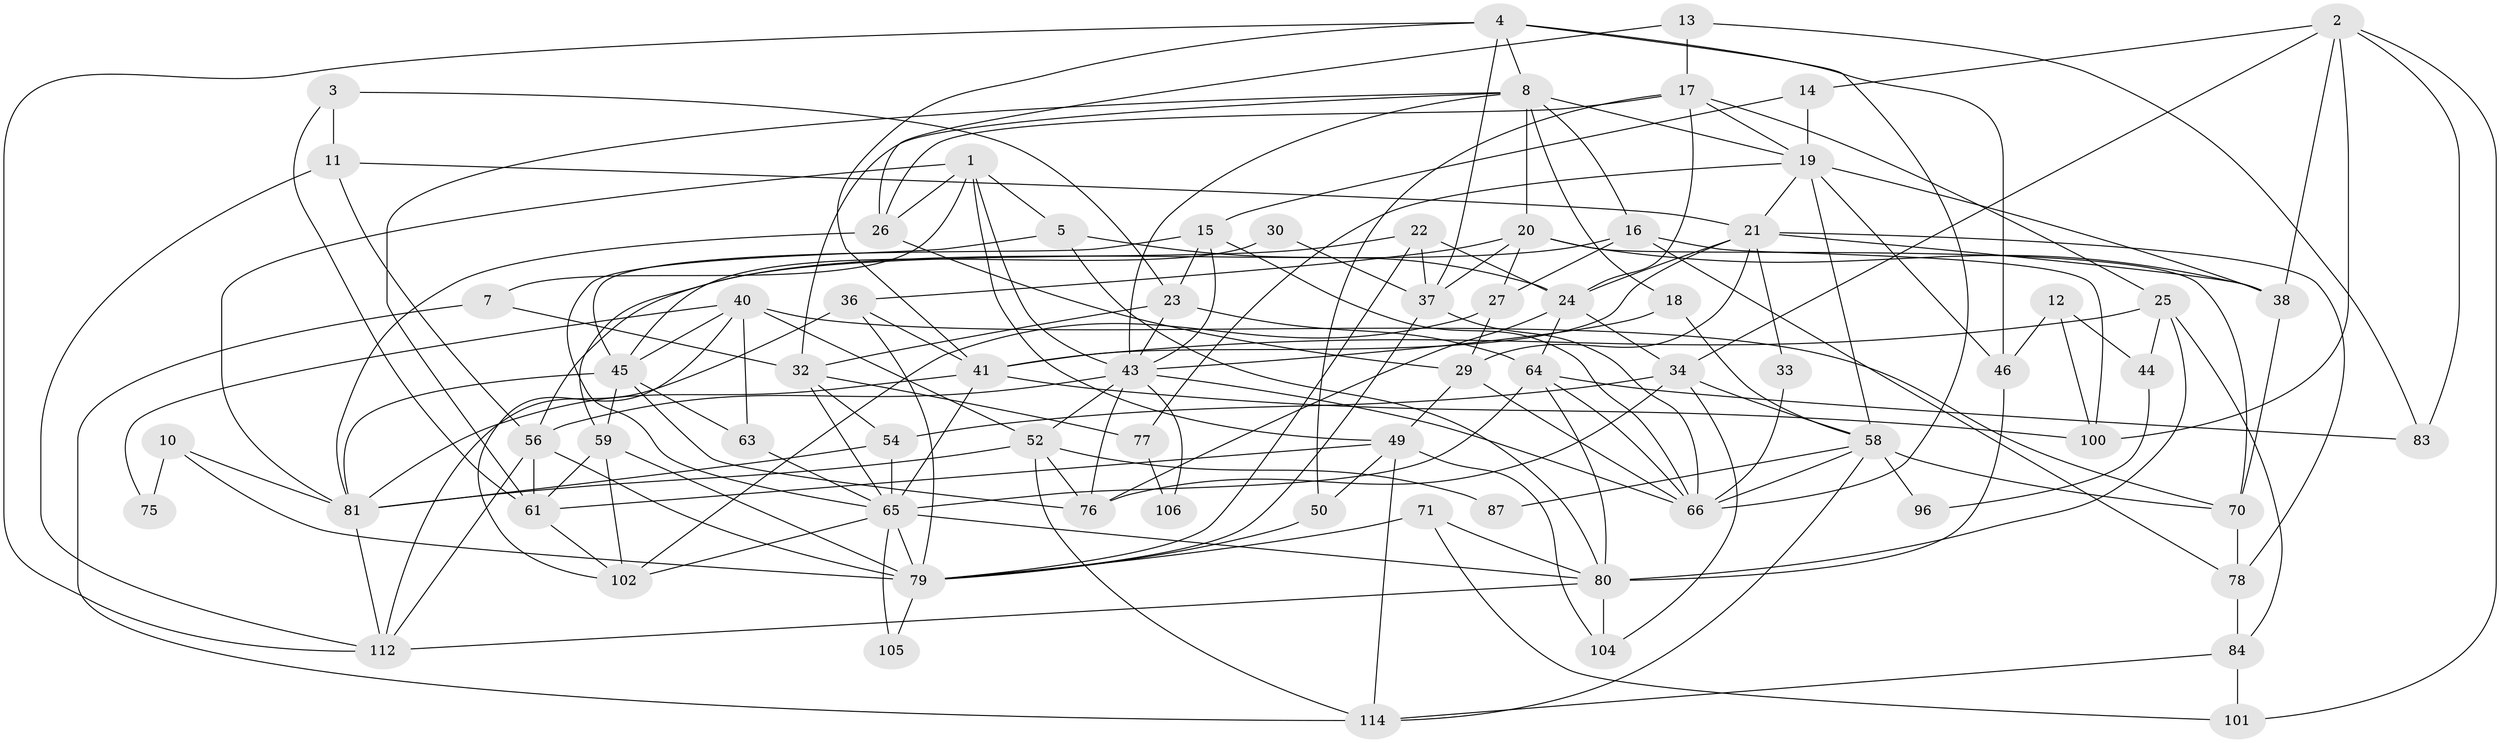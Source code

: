 // original degree distribution, {5: 0.20175438596491227, 6: 0.07894736842105263, 3: 0.2982456140350877, 4: 0.24561403508771928, 7: 0.03508771929824561, 2: 0.12280701754385964, 8: 0.008771929824561403, 9: 0.008771929824561403}
// Generated by graph-tools (version 1.1) at 2025/11/02/27/25 16:11:20]
// undirected, 72 vertices, 178 edges
graph export_dot {
graph [start="1"]
  node [color=gray90,style=filled];
  1 [super="+51"];
  2 [super="+9"];
  3;
  4 [super="+6"];
  5;
  7;
  8 [super="+57"];
  10;
  11 [super="+91"];
  12;
  13 [super="+92"];
  14;
  15 [super="+35"];
  16;
  17;
  18;
  19 [super="+73"];
  20 [super="+53"];
  21 [super="+60"];
  22 [super="+28"];
  23 [super="+48"];
  24 [super="+31"];
  25 [super="+103"];
  26 [super="+62"];
  27;
  29 [super="+90"];
  30;
  32 [super="+55"];
  33;
  34 [super="+39"];
  36;
  37 [super="+42"];
  38 [super="+110"];
  40 [super="+99"];
  41 [super="+47"];
  43 [super="+86"];
  44;
  45 [super="+88"];
  46 [super="+97"];
  49 [super="+68"];
  50;
  52 [super="+82"];
  54 [super="+95"];
  56 [super="+93"];
  58 [super="+74"];
  59 [super="+69"];
  61 [super="+85"];
  63;
  64 [super="+108"];
  65 [super="+67"];
  66 [super="+113"];
  70 [super="+72"];
  71;
  75;
  76 [super="+111"];
  77;
  78 [super="+94"];
  79 [super="+89"];
  80 [super="+109"];
  81 [super="+98"];
  83;
  84 [super="+107"];
  87;
  96;
  100;
  101;
  102;
  104;
  105;
  106;
  112;
  114;
  1 -- 43;
  1 -- 5;
  1 -- 7;
  1 -- 26;
  1 -- 49;
  1 -- 81;
  2 -- 100;
  2 -- 14;
  2 -- 34;
  2 -- 83;
  2 -- 38;
  2 -- 101;
  3 -- 23;
  3 -- 61;
  3 -- 11;
  4 -- 66;
  4 -- 112;
  4 -- 37 [weight=2];
  4 -- 8;
  4 -- 41;
  4 -- 46 [weight=2];
  5 -- 80;
  5 -- 24;
  5 -- 65;
  7 -- 114;
  7 -- 32;
  8 -- 32;
  8 -- 18;
  8 -- 16;
  8 -- 19;
  8 -- 20;
  8 -- 61;
  8 -- 43;
  10 -- 75;
  10 -- 79;
  10 -- 81;
  11 -- 112;
  11 -- 21;
  11 -- 56;
  12 -- 100;
  12 -- 44;
  12 -- 46;
  13 -- 17;
  13 -- 26;
  13 -- 83;
  14 -- 19;
  14 -- 15;
  15 -- 66;
  15 -- 23;
  15 -- 45;
  15 -- 43;
  16 -- 56;
  16 -- 27;
  16 -- 78;
  16 -- 100;
  17 -- 19;
  17 -- 25;
  17 -- 50;
  17 -- 26;
  17 -- 24;
  18 -- 58;
  18 -- 43;
  19 -- 38;
  19 -- 58 [weight=2];
  19 -- 21;
  19 -- 77;
  19 -- 46;
  20 -- 36;
  20 -- 38;
  20 -- 27;
  20 -- 70;
  20 -- 37;
  21 -- 33;
  21 -- 24;
  21 -- 78;
  21 -- 29;
  21 -- 41;
  21 -- 38;
  22 -- 59;
  22 -- 24;
  22 -- 37;
  22 -- 79;
  23 -- 43;
  23 -- 64;
  23 -- 32;
  24 -- 64;
  24 -- 34;
  24 -- 76;
  25 -- 44;
  25 -- 80;
  25 -- 84;
  25 -- 41;
  26 -- 29;
  26 -- 81;
  27 -- 102;
  27 -- 29;
  29 -- 66;
  29 -- 49;
  30 -- 45;
  30 -- 37;
  32 -- 54;
  32 -- 65;
  32 -- 77;
  33 -- 66;
  34 -- 58;
  34 -- 104;
  34 -- 54;
  34 -- 76;
  36 -- 79;
  36 -- 41;
  36 -- 112;
  37 -- 66;
  37 -- 79;
  38 -- 70;
  40 -- 63;
  40 -- 75;
  40 -- 52;
  40 -- 102;
  40 -- 70;
  40 -- 45;
  41 -- 65;
  41 -- 81;
  41 -- 100;
  43 -- 52;
  43 -- 66;
  43 -- 106;
  43 -- 56;
  43 -- 76;
  44 -- 96;
  45 -- 81;
  45 -- 63;
  45 -- 59;
  45 -- 76;
  46 -- 80;
  49 -- 61;
  49 -- 50;
  49 -- 104;
  49 -- 114;
  50 -- 79;
  52 -- 87;
  52 -- 114;
  52 -- 81 [weight=2];
  52 -- 76;
  54 -- 81;
  54 -- 65;
  56 -- 112;
  56 -- 61 [weight=2];
  56 -- 79;
  58 -- 96;
  58 -- 66;
  58 -- 114;
  58 -- 87;
  58 -- 70;
  59 -- 61;
  59 -- 79 [weight=2];
  59 -- 102;
  61 -- 102;
  63 -- 65 [weight=2];
  64 -- 83;
  64 -- 65;
  64 -- 66;
  64 -- 80;
  65 -- 79 [weight=2];
  65 -- 102;
  65 -- 105;
  65 -- 80;
  70 -- 78;
  71 -- 101;
  71 -- 79;
  71 -- 80;
  77 -- 106;
  78 -- 84;
  79 -- 105;
  80 -- 104;
  80 -- 112;
  81 -- 112;
  84 -- 114;
  84 -- 101;
}
